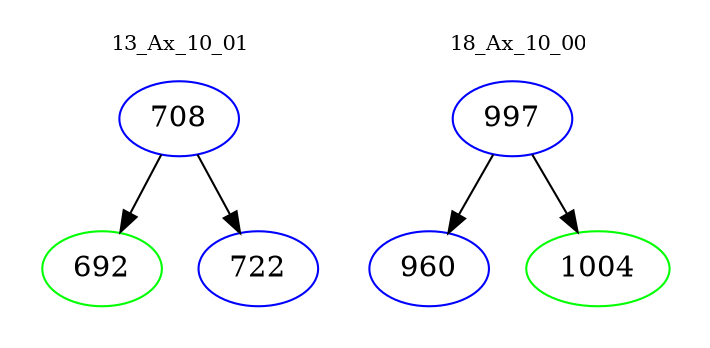 digraph{
subgraph cluster_0 {
color = white
label = "13_Ax_10_01";
fontsize=10;
T0_708 [label="708", color="blue"]
T0_708 -> T0_692 [color="black"]
T0_692 [label="692", color="green"]
T0_708 -> T0_722 [color="black"]
T0_722 [label="722", color="blue"]
}
subgraph cluster_1 {
color = white
label = "18_Ax_10_00";
fontsize=10;
T1_997 [label="997", color="blue"]
T1_997 -> T1_960 [color="black"]
T1_960 [label="960", color="blue"]
T1_997 -> T1_1004 [color="black"]
T1_1004 [label="1004", color="green"]
}
}
